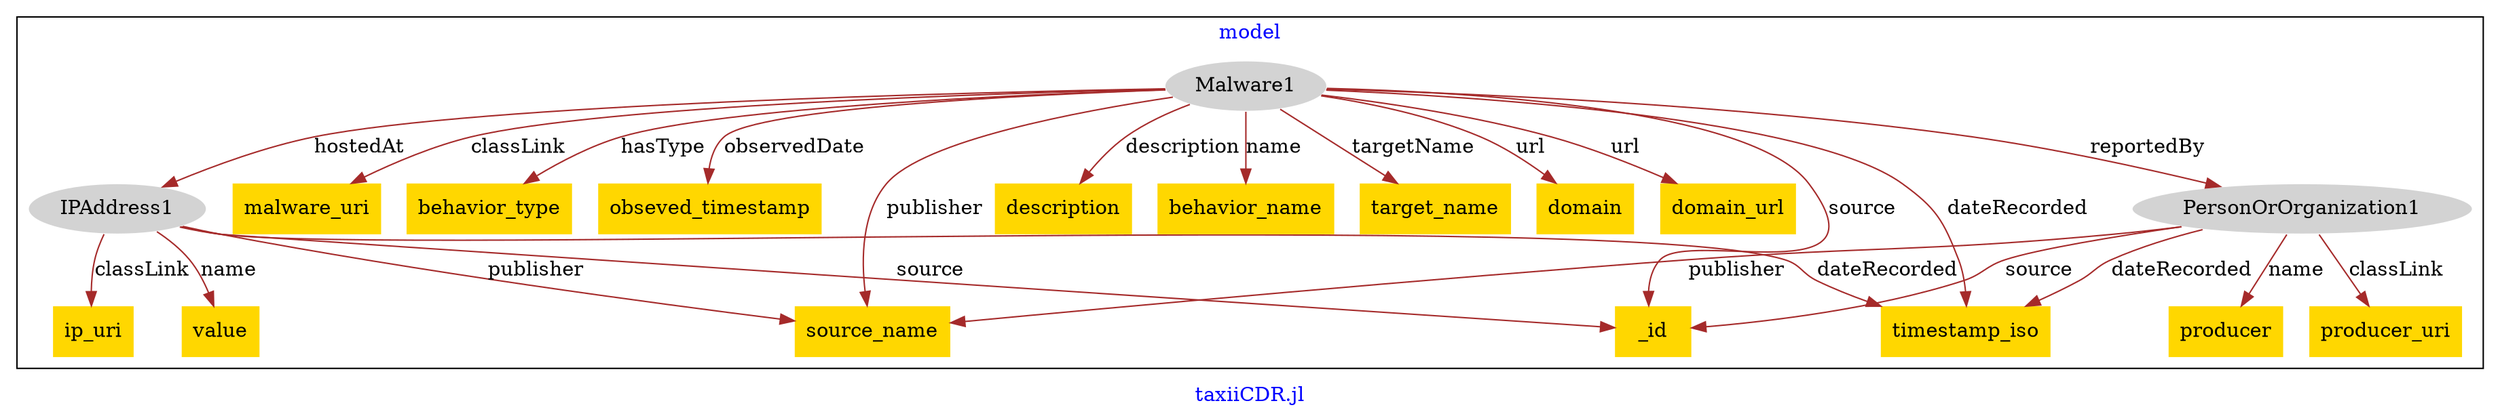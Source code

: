 digraph n0 {
fontcolor="blue"
remincross="true"
label="taxiiCDR.jl"
subgraph cluster {
label="model"
n2[style="filled",color="white",fillcolor="lightgray",label="IPAddress1"];
n3[shape="plaintext",style="filled",fillcolor="gold",label="ip_uri"];
n4[shape="plaintext",style="filled",fillcolor="gold",label="value"];
n5[style="filled",color="white",fillcolor="lightgray",label="Malware1"];
n6[shape="plaintext",style="filled",fillcolor="gold",label="malware_uri"];
n7[shape="plaintext",style="filled",fillcolor="gold",label="behavior_type"];
n8[shape="plaintext",style="filled",fillcolor="gold",label="obseved_timestamp"];
n9[style="filled",color="white",fillcolor="lightgray",label="PersonOrOrganization1"];
n10[shape="plaintext",style="filled",fillcolor="gold",label="description"];
n11[shape="plaintext",style="filled",fillcolor="gold",label="behavior_name"];
n12[shape="plaintext",style="filled",fillcolor="gold",label="target_name"];
n13[shape="plaintext",style="filled",fillcolor="gold",label="domain"];
n14[shape="plaintext",style="filled",fillcolor="gold",label="domain_url"];
n15[shape="plaintext",style="filled",fillcolor="gold",label="producer_uri"];
n16[shape="plaintext",style="filled",fillcolor="gold",label="timestamp_iso"];
n17[shape="plaintext",style="filled",fillcolor="gold",label="producer"];
n18[shape="plaintext",style="filled",fillcolor="gold",label="source_name"];
n19[shape="plaintext",style="filled",fillcolor="gold",label="_id"];
}
n2 -> n3[color="brown",fontcolor="black",label="classLink"]
n2 -> n4[color="brown",fontcolor="black",label="name"]
n5 -> n6[color="brown",fontcolor="black",label="classLink"]
n5 -> n7[color="brown",fontcolor="black",label="hasType"]
n5 -> n2[color="brown",fontcolor="black",label="hostedAt"]
n5 -> n8[color="brown",fontcolor="black",label="observedDate"]
n5 -> n9[color="brown",fontcolor="black",label="reportedBy"]
n5 -> n10[color="brown",fontcolor="black",label="description"]
n5 -> n11[color="brown",fontcolor="black",label="name"]
n5 -> n12[color="brown",fontcolor="black",label="targetName"]
n5 -> n13[color="brown",fontcolor="black",label="url"]
n5 -> n14[color="brown",fontcolor="black",label="url"]
n9 -> n15[color="brown",fontcolor="black",label="classLink"]
n9 -> n16[color="brown",fontcolor="black",label="dateRecorded"]
n9 -> n17[color="brown",fontcolor="black",label="name"]
n9 -> n18[color="brown",fontcolor="black",label="publisher"]
n9 -> n19[color="brown",fontcolor="black",label="source"]
n5 -> n18[color="brown",fontcolor="black",label="publisher"]
n5 -> n16[color="brown",fontcolor="black",label="dateRecorded"]
n2 -> n16[color="brown",fontcolor="black",label="dateRecorded"]
n2 -> n19[color="brown",fontcolor="black",label="source"]
n5 -> n19[color="brown",fontcolor="black",label="source"]
n2 -> n18[color="brown",fontcolor="black",label="publisher"]
}
